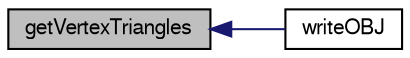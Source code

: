 digraph "getVertexTriangles"
{
  bgcolor="transparent";
  edge [fontname="FreeSans",fontsize="10",labelfontname="FreeSans",labelfontsize="10"];
  node [fontname="FreeSans",fontsize="10",shape=record];
  rankdir="LR";
  Node155 [label="getVertexTriangles",height=0.2,width=0.4,color="black", fillcolor="grey75", style="filled", fontcolor="black"];
  Node155 -> Node156 [dir="back",color="midnightblue",fontsize="10",style="solid",fontname="FreeSans"];
  Node156 [label="writeOBJ",height=0.2,width=0.4,color="black",URL="$a25538.html#a4a9bece42e85cb21f786abe9c9833d2b",tooltip="Write vertex subset to OBJ format file. "];
}
